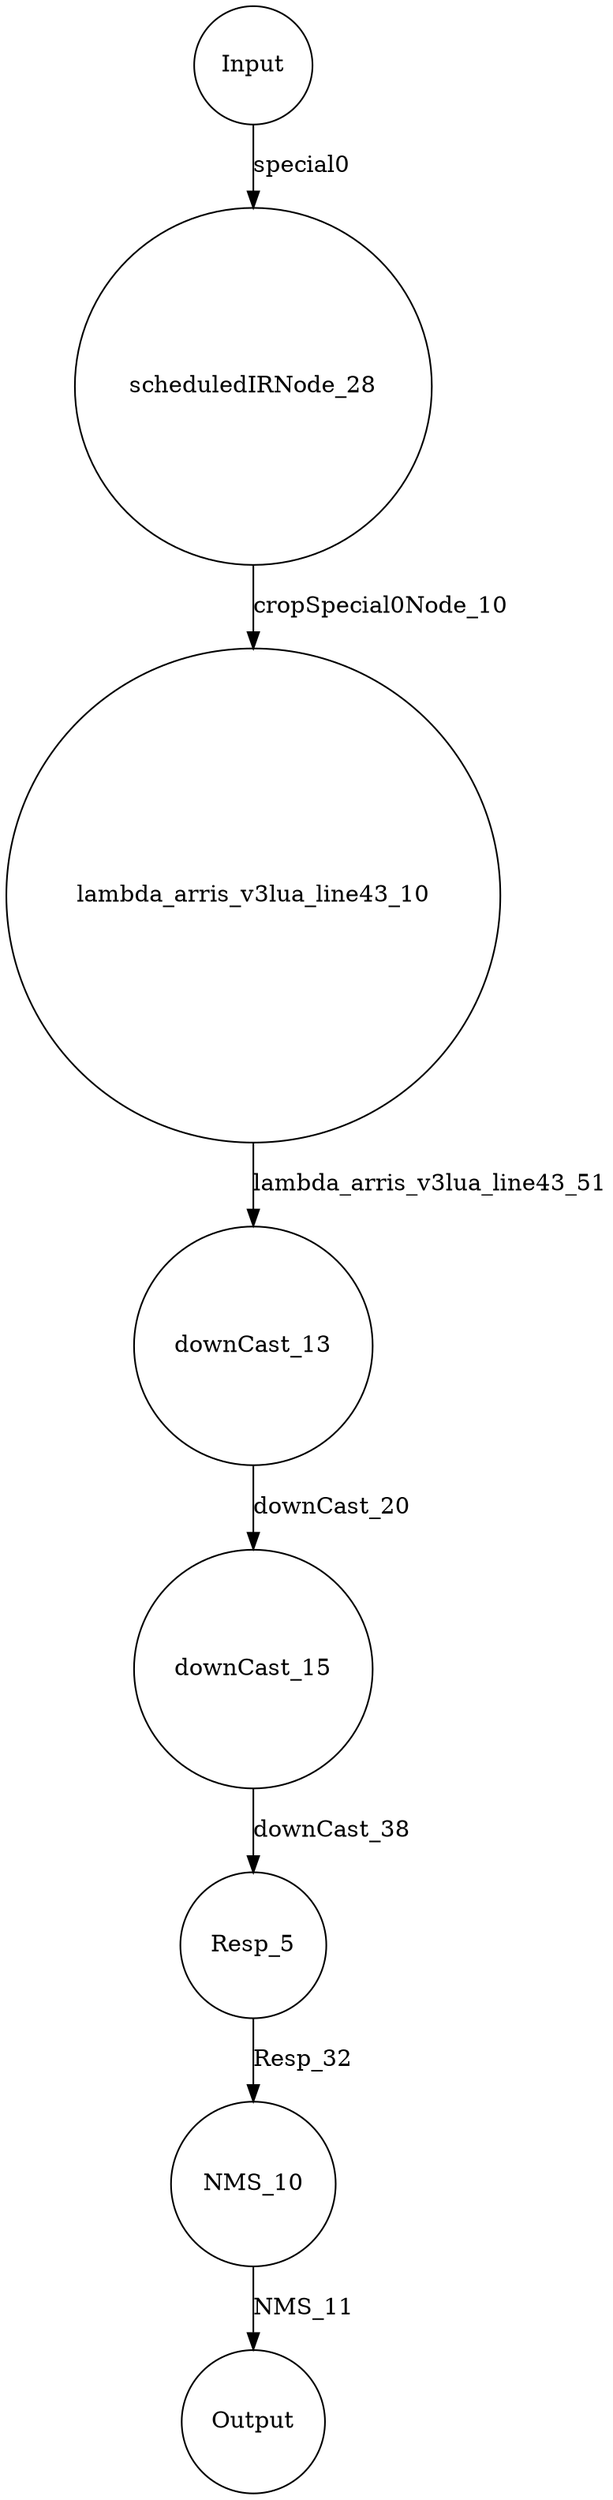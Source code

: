 
digraph g {
  node[shape="circle"];
  Input -> scheduledIRNode_28[label=special0];
  scheduledIRNode_28 -> lambda_arris_v3lua_line43_10[label=cropSpecial0Node_10];
  lambda_arris_v3lua_line43_10 -> downCast_13[label=lambda_arris_v3lua_line43_51];
  downCast_13 -> downCast_15[label=downCast_20];
  downCast_15 -> Resp_5[label=downCast_38];
  Resp_5 -> NMS_10[label=Resp_32];
  NMS_10 -> Output [label=NMS_11];
}